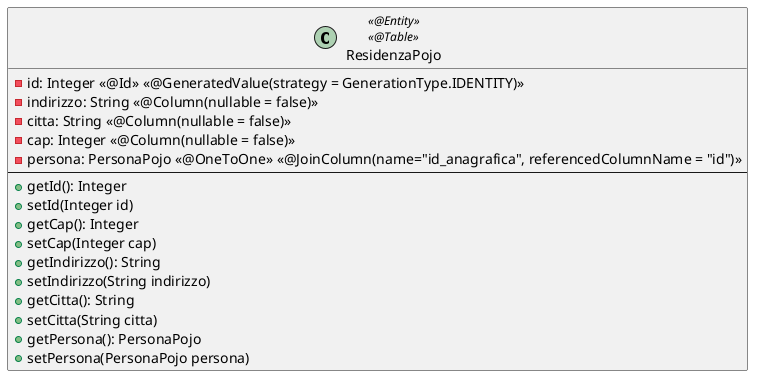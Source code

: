 @startuml
class ResidenzaPojo << @Entity >> << @Table >> {
    -id: Integer << @Id >> << @GeneratedValue(strategy = GenerationType.IDENTITY) >>
    -indirizzo: String << @Column(nullable = false) >>
    -citta: String << @Column(nullable = false) >>
    -cap: Integer << @Column(nullable = false) >>
    -persona: PersonaPojo << @OneToOne >> << @JoinColumn(name="id_anagrafica", referencedColumnName = "id") >>
    --
    +getId(): Integer
    +setId(Integer id)
    +getCap(): Integer
    +setCap(Integer cap)
    +getIndirizzo(): String
    +setIndirizzo(String indirizzo)
    +getCitta(): String
    +setCitta(String citta)
    +getPersona(): PersonaPojo
    +setPersona(PersonaPojo persona)
}
@enduml